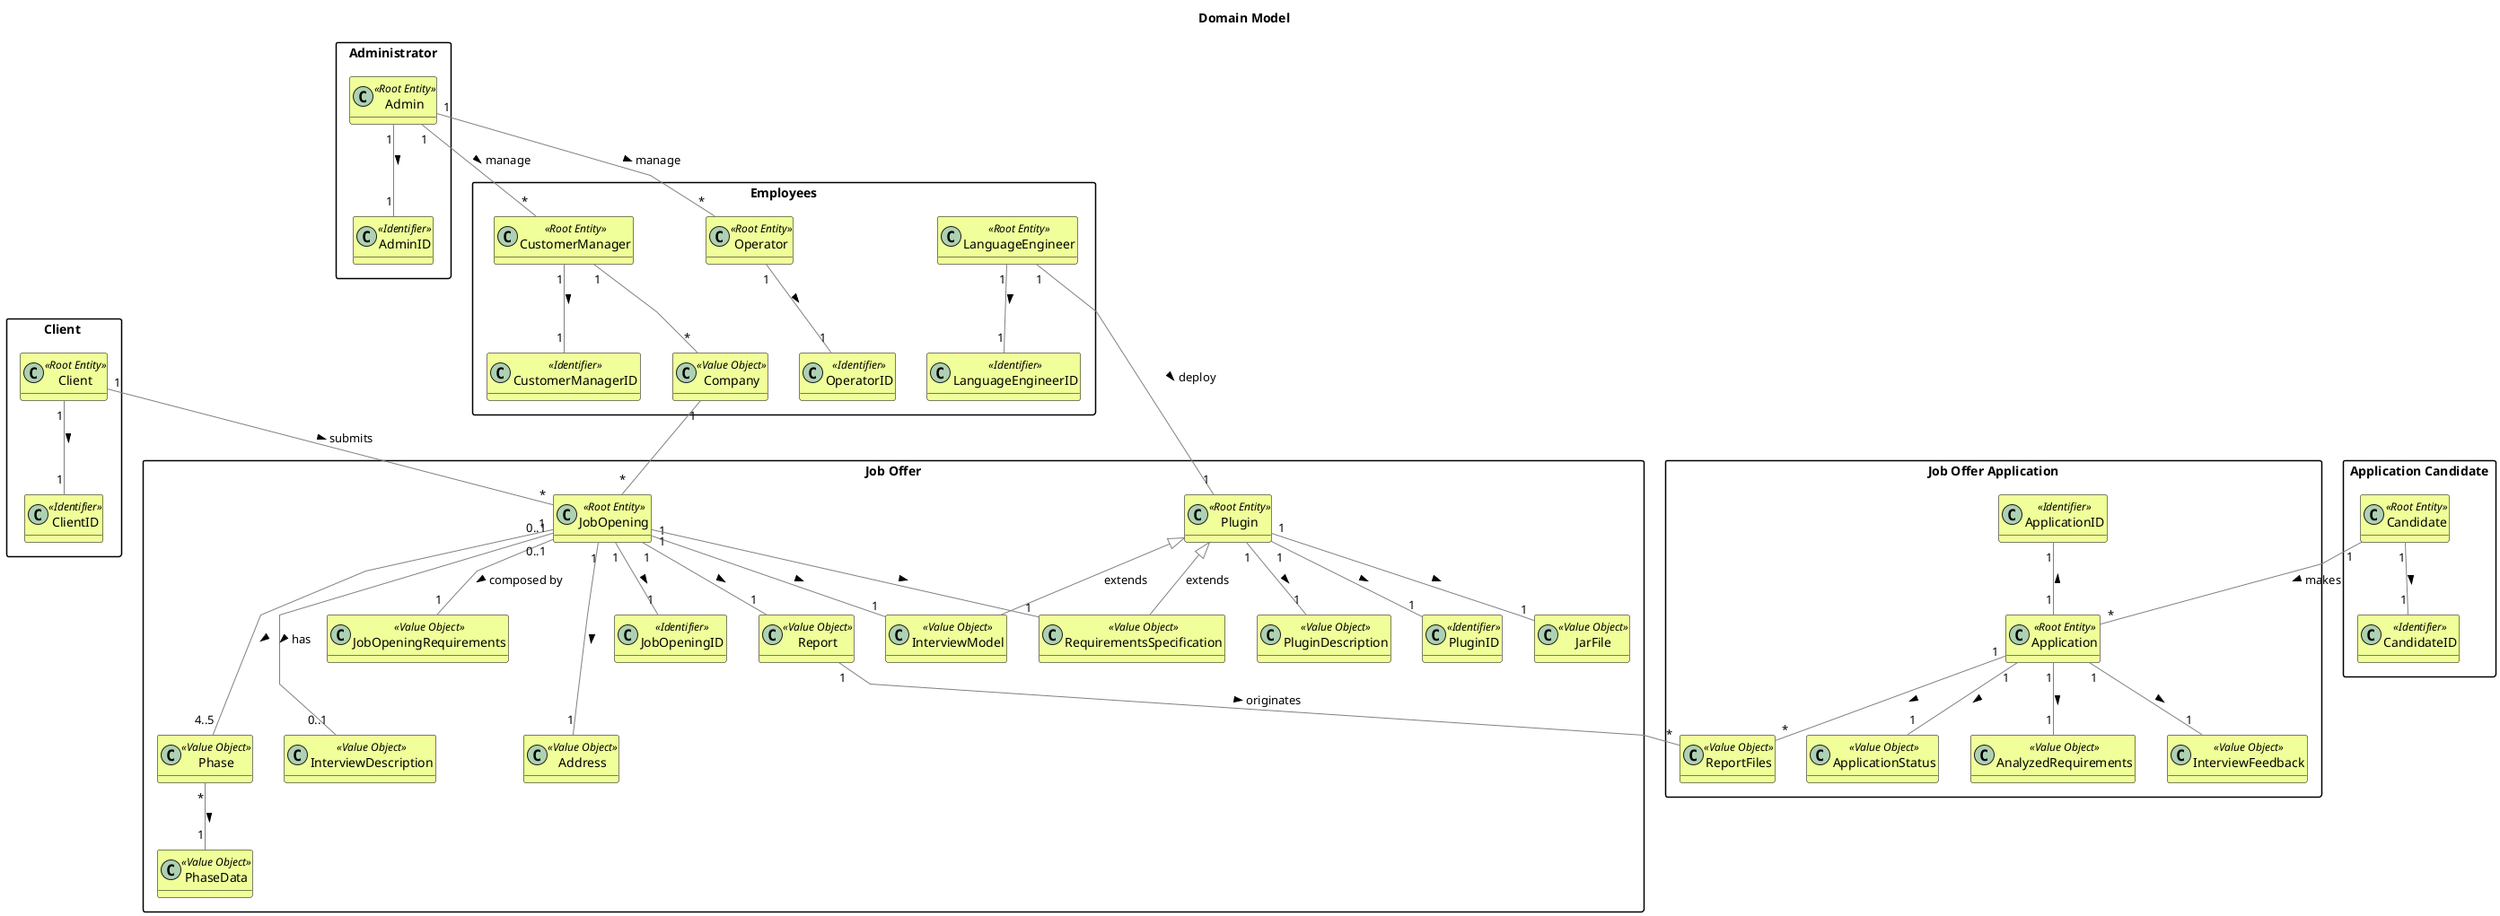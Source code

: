@startuml

skinparam monochrome false
skinparam packageStyle rectangle
skinparam shadowing false
skinparam linetype polyline

top to bottom direction

skinparam classAttributeIconSize 0

skinparam class {
    LifeLineBorderColor DarkBlue
    LifeLineBackgroundColor APPLICATION
    BackgroundColor #F0FF99
    ArrowColor grey
    BorderColor black
}

skinparam card {
    LifeLineBorderColor Green
    LifeLineBackgroundColor APPLICATION
    BackgroundColor #F0FFDD
    ArrowColor DarkGrey
    BorderColor Black
}


hide methods

title Domain Model



skinparam packageStyle rectangle



package "Client " {

class Client <<Root Entity>>
class ClientID <<Identifier>>

}

package "Job Offer" {

class PhaseData <<Value Object>>
class Phase <<Value Object>>
class JobOpeningRequirements <<Value Object>>
class InterviewDescription <<Value Object>>
class JobOpening <<Root Entity>>
class JobOpeningID <<Identifier>>
class Report <<Value Object>>
class Address <<Value Object>>
class Plugin <<Root Entity>>
class JarFile <<Value Object>>
class PluginDescription <<Value Object>>
class PluginID <<Identifier>>
class InterviewModel <<Value Object>>
class RequirementsSpecification <<Value Object>>

}

package "Job Offer Application" {

class Application <<Root Entity>>
class ApplicationID <<Identifier>>
class ApplicationStatus <<Value Object>>
class AnalyzedRequirements <<Value Object>>
class InterviewFeedback <<Value Object>>
class ReportFiles <<Value Object>>

}

package "Employees" {

class CustomerManager <<Root Entity>>
class CustomerManagerID <<Identifier>>
class Operator <<Root Entity>>
class OperatorID <<Identifier>>
class LanguageEngineer <<Root Entity>>
class LanguageEngineerID <<Identifier>>
class Company <<Value Object>>


}

package "Application Candidate" {

class Candidate <<Root Entity>>
class CandidateID <<Identifier>>

}



package "Administrator"{

class Admin <<Root Entity>>
class AdminID <<Identifier>>


}




CustomerManager "1" -- "*" Company


Company "1" -- "*" JobOpening

Client "1" -- "1" ClientID  :  >

Client "1" -- "*" JobOpening : submits >

JobOpening "1" --- "4..5" Phase :  >
JobOpening "0..1" -- "1" JobOpeningRequirements : composed by >
JobOpening "0..1" --- "0..1" InterviewDescription : has >
JobOpening "1" -- "1" Report : >
JobOpening "1" --- "1" Address :  >
JobOpening "1" -- "1" JobOpeningID : >

Phase "*" -- "1" PhaseData :  >

Report "1" -- "*" ReportFiles : originates >

Application "1" -- "1" InterviewFeedback :  >
Application "1" -- "1" AnalyzedRequirements :  >
Application "1" -- "1" ApplicationStatus : >
Application "1" -- "*" ReportFiles : >
ApplicationID "1" -- "1" Application : <


CustomerManager "1" -- "1" CustomerManagerID :  >
LanguageEngineer "1" -- "1" LanguageEngineerID :  >





Candidate "1" -- "*" Application : makes >
Candidate "1" -- "1" CandidateID :  >

Admin "1" -- "1" AdminID :  >
Admin "1" -- "*" CustomerManager : manage >

Operator "1" -- "1" OperatorID :  >
Admin "1" -- "*" Operator : manage >





Plugin "1" -- "1" PluginDescription :  >
Plugin "1" -- "1" JarFile :  >
Plugin "1" -- "1" PluginID :  >

Plugin <|-- InterviewModel : extends
Plugin <|-- RequirementsSpecification : extends

JobOpening "1" -- "1" InterviewModel : >
JobOpening "1" -- "1" RequirementsSpecification : >

LanguageEngineer "1" -- "1" Plugin : deploy >



'class Process {
'    description
'}

'class ContractType {
'}

'class Mode {
'

'class Company{
'}

'class Numberofvacancies{
'}

'class Requirements{
'}

@enduml